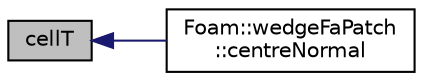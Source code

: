 digraph "cellT"
{
  bgcolor="transparent";
  edge [fontname="Helvetica",fontsize="10",labelfontname="Helvetica",labelfontsize="10"];
  node [fontname="Helvetica",fontsize="10",shape=record];
  rankdir="LR";
  Node1 [label="cellT",height=0.2,width=0.4,color="black", fillcolor="grey75", style="filled" fontcolor="black"];
  Node1 -> Node2 [dir="back",color="midnightblue",fontsize="10",style="solid",fontname="Helvetica"];
  Node2 [label="Foam::wedgeFaPatch\l::centreNormal",height=0.2,width=0.4,color="black",URL="$classFoam_1_1wedgeFaPatch.html#a143146a1f65053236c46056f0bd8a391",tooltip="Return plane normal between the wedge boundaries. "];
}

